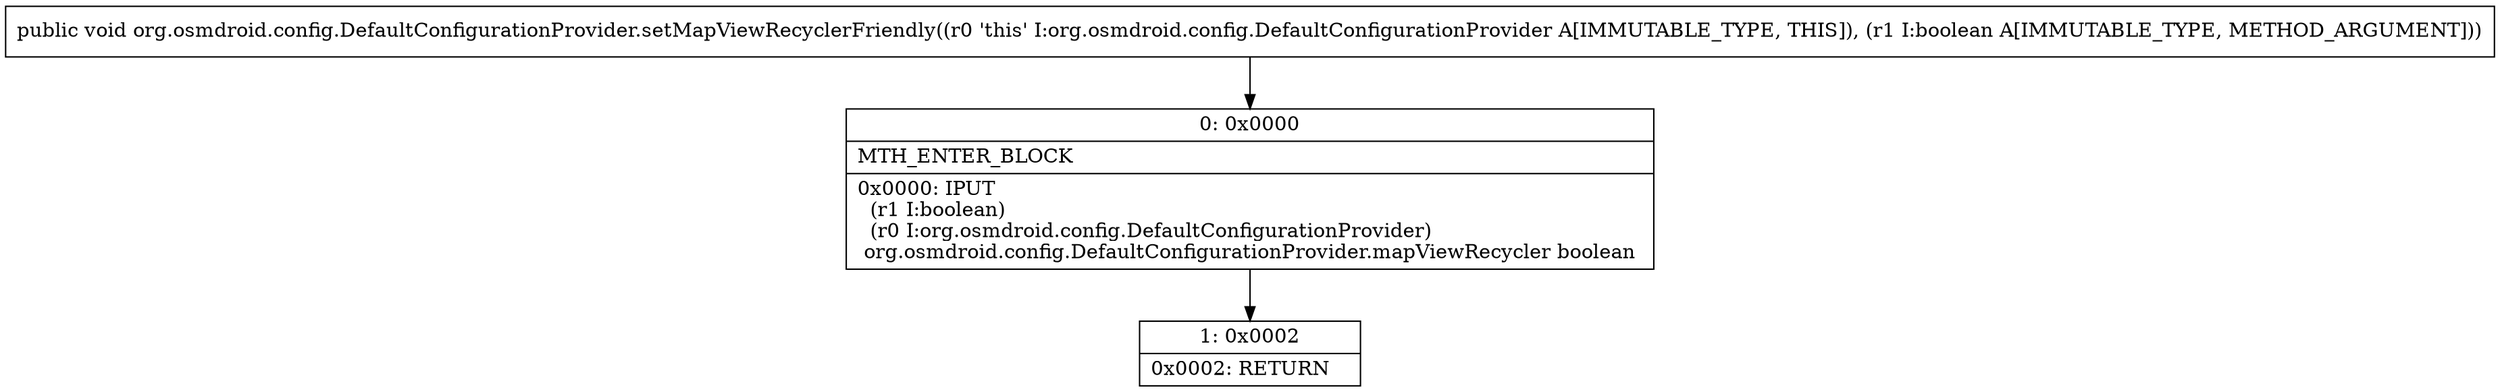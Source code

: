 digraph "CFG fororg.osmdroid.config.DefaultConfigurationProvider.setMapViewRecyclerFriendly(Z)V" {
Node_0 [shape=record,label="{0\:\ 0x0000|MTH_ENTER_BLOCK\l|0x0000: IPUT  \l  (r1 I:boolean)\l  (r0 I:org.osmdroid.config.DefaultConfigurationProvider)\l org.osmdroid.config.DefaultConfigurationProvider.mapViewRecycler boolean \l}"];
Node_1 [shape=record,label="{1\:\ 0x0002|0x0002: RETURN   \l}"];
MethodNode[shape=record,label="{public void org.osmdroid.config.DefaultConfigurationProvider.setMapViewRecyclerFriendly((r0 'this' I:org.osmdroid.config.DefaultConfigurationProvider A[IMMUTABLE_TYPE, THIS]), (r1 I:boolean A[IMMUTABLE_TYPE, METHOD_ARGUMENT])) }"];
MethodNode -> Node_0;
Node_0 -> Node_1;
}

